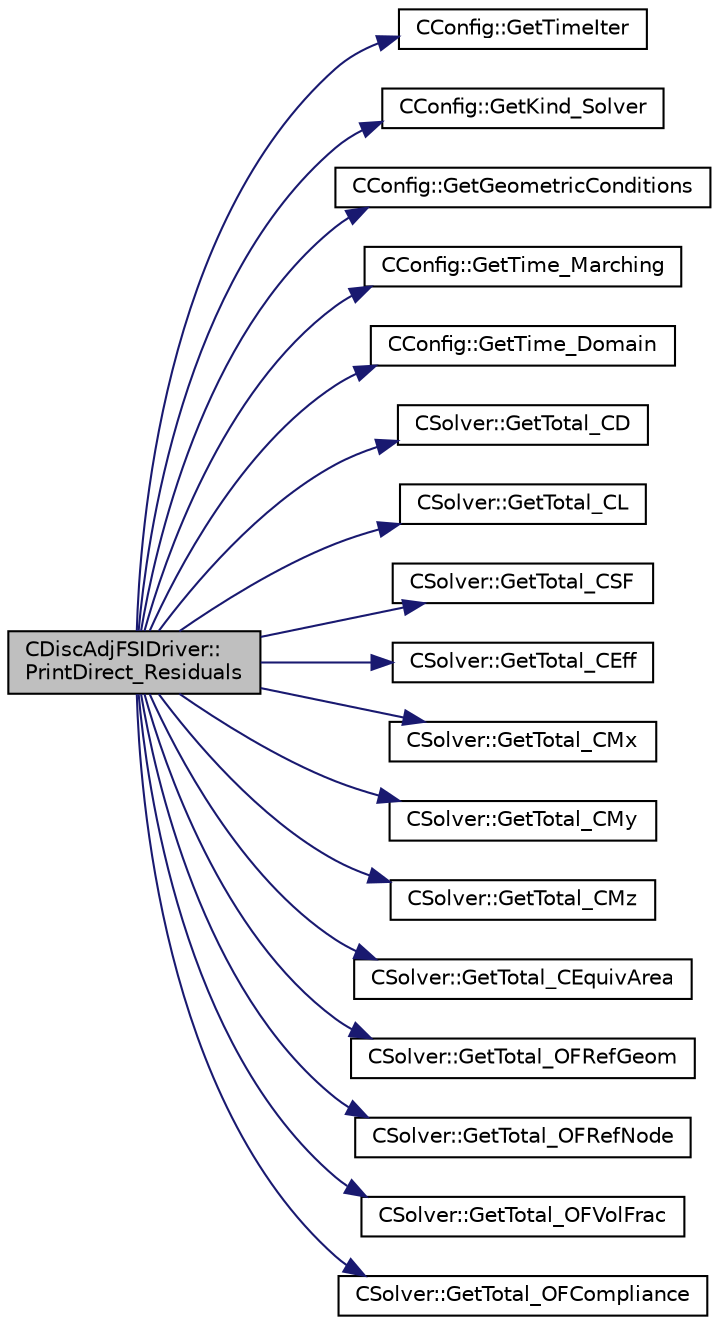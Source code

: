 digraph "CDiscAdjFSIDriver::PrintDirect_Residuals"
{
  edge [fontname="Helvetica",fontsize="10",labelfontname="Helvetica",labelfontsize="10"];
  node [fontname="Helvetica",fontsize="10",shape=record];
  rankdir="LR";
  Node1678 [label="CDiscAdjFSIDriver::\lPrintDirect_Residuals",height=0.2,width=0.4,color="black", fillcolor="grey75", style="filled", fontcolor="black"];
  Node1678 -> Node1679 [color="midnightblue",fontsize="10",style="solid",fontname="Helvetica"];
  Node1679 [label="CConfig::GetTimeIter",height=0.2,width=0.4,color="black", fillcolor="white", style="filled",URL="$class_c_config.html#aa659f28a1d71b0924944a9fb248e3d6e",tooltip="Get the current time iteration number. "];
  Node1678 -> Node1680 [color="midnightblue",fontsize="10",style="solid",fontname="Helvetica"];
  Node1680 [label="CConfig::GetKind_Solver",height=0.2,width=0.4,color="black", fillcolor="white", style="filled",URL="$class_c_config.html#a0e2628fc803f14ec6179427ee02e8655",tooltip="Governing equations of the flow (it can be different from the run time equation). ..."];
  Node1678 -> Node1681 [color="midnightblue",fontsize="10",style="solid",fontname="Helvetica"];
  Node1681 [label="CConfig::GetGeometricConditions",height=0.2,width=0.4,color="black", fillcolor="white", style="filled",URL="$class_c_config.html#ac036c2fe542984a827ea2f21b3b4d4a6",tooltip="Geometric conditions for the structural solver. "];
  Node1678 -> Node1682 [color="midnightblue",fontsize="10",style="solid",fontname="Helvetica"];
  Node1682 [label="CConfig::GetTime_Marching",height=0.2,width=0.4,color="black", fillcolor="white", style="filled",URL="$class_c_config.html#a864d499ce740184803607801c47abda7",tooltip="Provides information about the time integration, and change the write in the output files information..."];
  Node1678 -> Node1683 [color="midnightblue",fontsize="10",style="solid",fontname="Helvetica"];
  Node1683 [label="CConfig::GetTime_Domain",height=0.2,width=0.4,color="black", fillcolor="white", style="filled",URL="$class_c_config.html#a6a11350b3c8d7577318be43cda6f7292",tooltip="Check if the multizone problem is solved for time domain. "];
  Node1678 -> Node1684 [color="midnightblue",fontsize="10",style="solid",fontname="Helvetica"];
  Node1684 [label="CSolver::GetTotal_CD",height=0.2,width=0.4,color="black", fillcolor="white", style="filled",URL="$class_c_solver.html#a2de51adfd0ff0405b84131c77015ffd1",tooltip="A virtual member. "];
  Node1678 -> Node1685 [color="midnightblue",fontsize="10",style="solid",fontname="Helvetica"];
  Node1685 [label="CSolver::GetTotal_CL",height=0.2,width=0.4,color="black", fillcolor="white", style="filled",URL="$class_c_solver.html#a5906c2d5d62b8d42c46eee1c3b10de45",tooltip="A virtual member. "];
  Node1678 -> Node1686 [color="midnightblue",fontsize="10",style="solid",fontname="Helvetica"];
  Node1686 [label="CSolver::GetTotal_CSF",height=0.2,width=0.4,color="black", fillcolor="white", style="filled",URL="$class_c_solver.html#a8f318a49d72bd8220e1b4b247d40e3ec",tooltip="A virtual member. "];
  Node1678 -> Node1687 [color="midnightblue",fontsize="10",style="solid",fontname="Helvetica"];
  Node1687 [label="CSolver::GetTotal_CEff",height=0.2,width=0.4,color="black", fillcolor="white", style="filled",URL="$class_c_solver.html#a680bce124e33f0b146811cbd6a17977d",tooltip="A virtual member. "];
  Node1678 -> Node1688 [color="midnightblue",fontsize="10",style="solid",fontname="Helvetica"];
  Node1688 [label="CSolver::GetTotal_CMx",height=0.2,width=0.4,color="black", fillcolor="white", style="filled",URL="$class_c_solver.html#ab1b70f2f23cd7182aabed2345acf972a",tooltip="A virtual member. "];
  Node1678 -> Node1689 [color="midnightblue",fontsize="10",style="solid",fontname="Helvetica"];
  Node1689 [label="CSolver::GetTotal_CMy",height=0.2,width=0.4,color="black", fillcolor="white", style="filled",URL="$class_c_solver.html#a1e2ee41721815352e3a19bb590efa5f7",tooltip="A virtual member. "];
  Node1678 -> Node1690 [color="midnightblue",fontsize="10",style="solid",fontname="Helvetica"];
  Node1690 [label="CSolver::GetTotal_CMz",height=0.2,width=0.4,color="black", fillcolor="white", style="filled",URL="$class_c_solver.html#a1cd31e36c65bd9538dc697a4571c2eeb",tooltip="A virtual member. "];
  Node1678 -> Node1691 [color="midnightblue",fontsize="10",style="solid",fontname="Helvetica"];
  Node1691 [label="CSolver::GetTotal_CEquivArea",height=0.2,width=0.4,color="black", fillcolor="white", style="filled",URL="$class_c_solver.html#a4ffd2d7583ed3e1ddf9f48980fe67e7e",tooltip="A virtual member. "];
  Node1678 -> Node1692 [color="midnightblue",fontsize="10",style="solid",fontname="Helvetica"];
  Node1692 [label="CSolver::GetTotal_OFRefGeom",height=0.2,width=0.4,color="black", fillcolor="white", style="filled",URL="$class_c_solver.html#a79e789306623dd2a3e0f735dd3edea8c",tooltip="A virtual member. "];
  Node1678 -> Node1693 [color="midnightblue",fontsize="10",style="solid",fontname="Helvetica"];
  Node1693 [label="CSolver::GetTotal_OFRefNode",height=0.2,width=0.4,color="black", fillcolor="white", style="filled",URL="$class_c_solver.html#aefa81e3179719a7426544a5528220d4b",tooltip="A virtual member. "];
  Node1678 -> Node1694 [color="midnightblue",fontsize="10",style="solid",fontname="Helvetica"];
  Node1694 [label="CSolver::GetTotal_OFVolFrac",height=0.2,width=0.4,color="black", fillcolor="white", style="filled",URL="$class_c_solver.html#a4f0a727235cf3883ddb81f8f014056da",tooltip="A virtual member. "];
  Node1678 -> Node1695 [color="midnightblue",fontsize="10",style="solid",fontname="Helvetica"];
  Node1695 [label="CSolver::GetTotal_OFCompliance",height=0.2,width=0.4,color="black", fillcolor="white", style="filled",URL="$class_c_solver.html#a8a3329873d318b9379def3efbf44fc82",tooltip="A virtual member. "];
}
